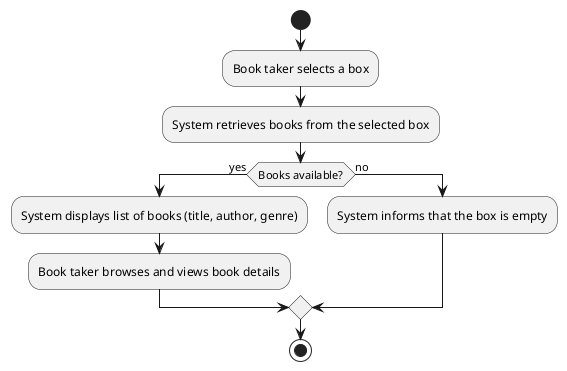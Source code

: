 @startuml
start

:Book taker selects a box;
:System retrieves books from the selected box;

if (Books available?) then (yes)
  :System displays list of books (title, author, genre);
  :Book taker browses and views book details;
else (no)
  :System informs that the box is empty;
endif

stop
@enduml
